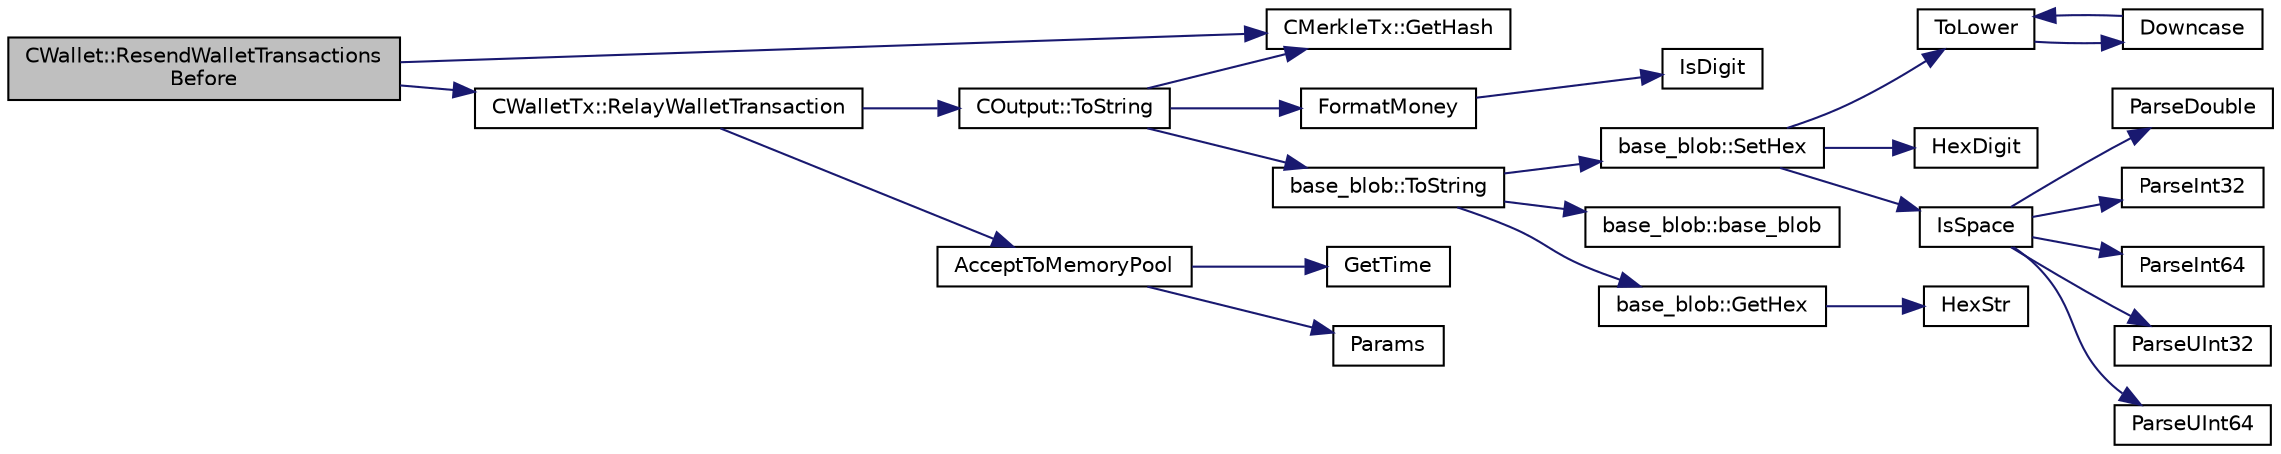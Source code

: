 digraph "CWallet::ResendWalletTransactionsBefore"
{
  edge [fontname="Helvetica",fontsize="10",labelfontname="Helvetica",labelfontsize="10"];
  node [fontname="Helvetica",fontsize="10",shape=record];
  rankdir="LR";
  Node1 [label="CWallet::ResendWalletTransactions\lBefore",height=0.2,width=0.4,color="black", fillcolor="grey75", style="filled", fontcolor="black"];
  Node1 -> Node2 [color="midnightblue",fontsize="10",style="solid",fontname="Helvetica"];
  Node2 [label="CWalletTx::RelayWalletTransaction",height=0.2,width=0.4,color="black", fillcolor="white", style="filled",URL="$group__map_wallet.html#ga4c4dfefe50d9cf543fcaf39e245d3423"];
  Node2 -> Node3 [color="midnightblue",fontsize="10",style="solid",fontname="Helvetica"];
  Node3 [label="AcceptToMemoryPool",height=0.2,width=0.4,color="black", fillcolor="white", style="filled",URL="$validation_8cpp.html#a496f2716d487a240bea2463a102561e1",tooltip="(try to) add transaction to memory pool plTxnReplaced will be appended to with all transactions repla..."];
  Node3 -> Node4 [color="midnightblue",fontsize="10",style="solid",fontname="Helvetica"];
  Node4 [label="Params",height=0.2,width=0.4,color="black", fillcolor="white", style="filled",URL="$chainparams_8cpp.html#ace5c5b706d71a324a417dd2db394fd4a",tooltip="Return the currently selected parameters. "];
  Node3 -> Node5 [color="midnightblue",fontsize="10",style="solid",fontname="Helvetica"];
  Node5 [label="GetTime",height=0.2,width=0.4,color="black", fillcolor="white", style="filled",URL="$time_8cpp.html#a46fac5fba8ba905b5f9acb364f5d8c6f",tooltip="GetTimeMicros() and GetTimeMillis() both return the system time, but in different units..."];
  Node2 -> Node6 [color="midnightblue",fontsize="10",style="solid",fontname="Helvetica"];
  Node6 [label="COutput::ToString",height=0.2,width=0.4,color="black", fillcolor="white", style="filled",URL="$group__map_wallet.html#ga30a78d31f6667803c613efdef28cbe52"];
  Node6 -> Node7 [color="midnightblue",fontsize="10",style="solid",fontname="Helvetica"];
  Node7 [label="CMerkleTx::GetHash",height=0.2,width=0.4,color="black", fillcolor="white", style="filled",URL="$class_c_merkle_tx.html#a0229887ee125fa7c45a90e9cca77bf94"];
  Node6 -> Node8 [color="midnightblue",fontsize="10",style="solid",fontname="Helvetica"];
  Node8 [label="base_blob::ToString",height=0.2,width=0.4,color="black", fillcolor="white", style="filled",URL="$classbase__blob.html#a1a26b5da921f48b09b228d1bfda05088"];
  Node8 -> Node9 [color="midnightblue",fontsize="10",style="solid",fontname="Helvetica"];
  Node9 [label="base_blob::base_blob",height=0.2,width=0.4,color="black", fillcolor="white", style="filled",URL="$classbase__blob.html#ada7be83089951dc9438f384c0587cf29"];
  Node8 -> Node10 [color="midnightblue",fontsize="10",style="solid",fontname="Helvetica"];
  Node10 [label="base_blob::GetHex",height=0.2,width=0.4,color="black", fillcolor="white", style="filled",URL="$classbase__blob.html#a9541747b1f91f9469ac0aff90665bd32"];
  Node10 -> Node11 [color="midnightblue",fontsize="10",style="solid",fontname="Helvetica"];
  Node11 [label="HexStr",height=0.2,width=0.4,color="black", fillcolor="white", style="filled",URL="$strencodings_8h.html#af003e10d5d34c3271ca57ec79059a5ae"];
  Node8 -> Node12 [color="midnightblue",fontsize="10",style="solid",fontname="Helvetica"];
  Node12 [label="base_blob::SetHex",height=0.2,width=0.4,color="black", fillcolor="white", style="filled",URL="$classbase__blob.html#a5ec1f681a2830f4e180fe664c0eb4dd0"];
  Node12 -> Node13 [color="midnightblue",fontsize="10",style="solid",fontname="Helvetica"];
  Node13 [label="IsSpace",height=0.2,width=0.4,color="black", fillcolor="white", style="filled",URL="$strencodings_8h.html#aa30de1eac29287732050df7168cde03a",tooltip="Tests if the given character is a whitespace character. "];
  Node13 -> Node14 [color="midnightblue",fontsize="10",style="solid",fontname="Helvetica"];
  Node14 [label="ParseInt32",height=0.2,width=0.4,color="black", fillcolor="white", style="filled",URL="$strencodings_8h.html#a28581aab6ddb04da2c69bd0f0ffee6ae",tooltip="Convert string to signed 32-bit integer with strict parse error feedback. "];
  Node13 -> Node15 [color="midnightblue",fontsize="10",style="solid",fontname="Helvetica"];
  Node15 [label="ParseInt64",height=0.2,width=0.4,color="black", fillcolor="white", style="filled",URL="$strencodings_8h.html#a7598ac1ae52f69abe5f103fc6e4c9bd9",tooltip="Convert string to signed 64-bit integer with strict parse error feedback. "];
  Node13 -> Node16 [color="midnightblue",fontsize="10",style="solid",fontname="Helvetica"];
  Node16 [label="ParseUInt32",height=0.2,width=0.4,color="black", fillcolor="white", style="filled",URL="$strencodings_8h.html#ad4cd67d1bc9cc91801e9c22a0bd94ca7",tooltip="Convert decimal string to unsigned 32-bit integer with strict parse error feedback. "];
  Node13 -> Node17 [color="midnightblue",fontsize="10",style="solid",fontname="Helvetica"];
  Node17 [label="ParseUInt64",height=0.2,width=0.4,color="black", fillcolor="white", style="filled",URL="$strencodings_8h.html#ab721ae646504bb11a2ac467cc9013659",tooltip="Convert decimal string to unsigned 64-bit integer with strict parse error feedback. "];
  Node13 -> Node18 [color="midnightblue",fontsize="10",style="solid",fontname="Helvetica"];
  Node18 [label="ParseDouble",height=0.2,width=0.4,color="black", fillcolor="white", style="filled",URL="$strencodings_8h.html#ab126210409626dcb61aeb0e4300a8a46",tooltip="Convert string to double with strict parse error feedback. "];
  Node12 -> Node19 [color="midnightblue",fontsize="10",style="solid",fontname="Helvetica"];
  Node19 [label="ToLower",height=0.2,width=0.4,color="black", fillcolor="white", style="filled",URL="$strencodings_8h.html#a3556fcd948bc859caaa04f7355a71b16",tooltip="Converts the given character to its lowercase equivalent. "];
  Node19 -> Node20 [color="midnightblue",fontsize="10",style="solid",fontname="Helvetica"];
  Node20 [label="Downcase",height=0.2,width=0.4,color="black", fillcolor="white", style="filled",URL="$strencodings_8h.html#a0112c4a0e8c623b7fc4a52730c57e2d0",tooltip="Converts the given string to its lowercase equivalent. "];
  Node20 -> Node19 [color="midnightblue",fontsize="10",style="solid",fontname="Helvetica"];
  Node12 -> Node21 [color="midnightblue",fontsize="10",style="solid",fontname="Helvetica"];
  Node21 [label="HexDigit",height=0.2,width=0.4,color="black", fillcolor="white", style="filled",URL="$strencodings_8cpp.html#aa59e8a8c5a39cb5041f93bb95dd02119"];
  Node6 -> Node22 [color="midnightblue",fontsize="10",style="solid",fontname="Helvetica"];
  Node22 [label="FormatMoney",height=0.2,width=0.4,color="black", fillcolor="white", style="filled",URL="$moneystr_8cpp.html#a0043c9abedcbce2d7d1d2cacaf595c9e",tooltip="Money parsing/formatting utilities. "];
  Node22 -> Node23 [color="midnightblue",fontsize="10",style="solid",fontname="Helvetica"];
  Node23 [label="IsDigit",height=0.2,width=0.4,color="black", fillcolor="white", style="filled",URL="$strencodings_8h.html#a41d53846b822ba6e6df3e59760de114b",tooltip="Tests if the given character is a decimal digit. "];
  Node1 -> Node7 [color="midnightblue",fontsize="10",style="solid",fontname="Helvetica"];
}
